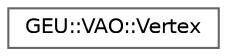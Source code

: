 digraph "Gráfico de jerarquía de clases"
{
 // LATEX_PDF_SIZE
  bgcolor="transparent";
  edge [fontname=Helvetica,fontsize=10,labelfontname=Helvetica,labelfontsize=10];
  node [fontname=Helvetica,fontsize=10,shape=box,height=0.2,width=0.4];
  rankdir="LR";
  Node0 [id="Node000000",label="GEU::VAO::Vertex",height=0.2,width=0.4,color="grey40", fillcolor="white", style="filled",URL="$df/d06/struct_g_e_u_1_1_v_a_o_1_1_vertex.html",tooltip=" "];
}
